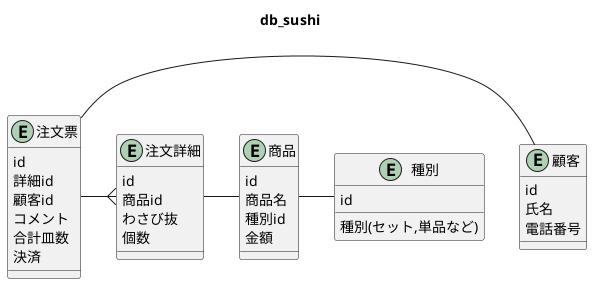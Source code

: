 @startuml
title db_sushi
entity "商品" {
  id
  商品名
  種別id
  金額
}

entity "種別" {
  id
  種別(セット,単品など)
}


entity "注文詳細" {
  id
  商品id
  わさび抜
  個数
}

entity "注文票" {
  id
  詳細id
  顧客id
  コメント
  合計皿数
  決済
}

entity "顧客" {
  id
  氏名
  電話番号
}

"商品" - "種別"
"注文票" - "顧客"
"注文票" -{ "注文詳細"
"注文詳細" - "商品"
@enduml
